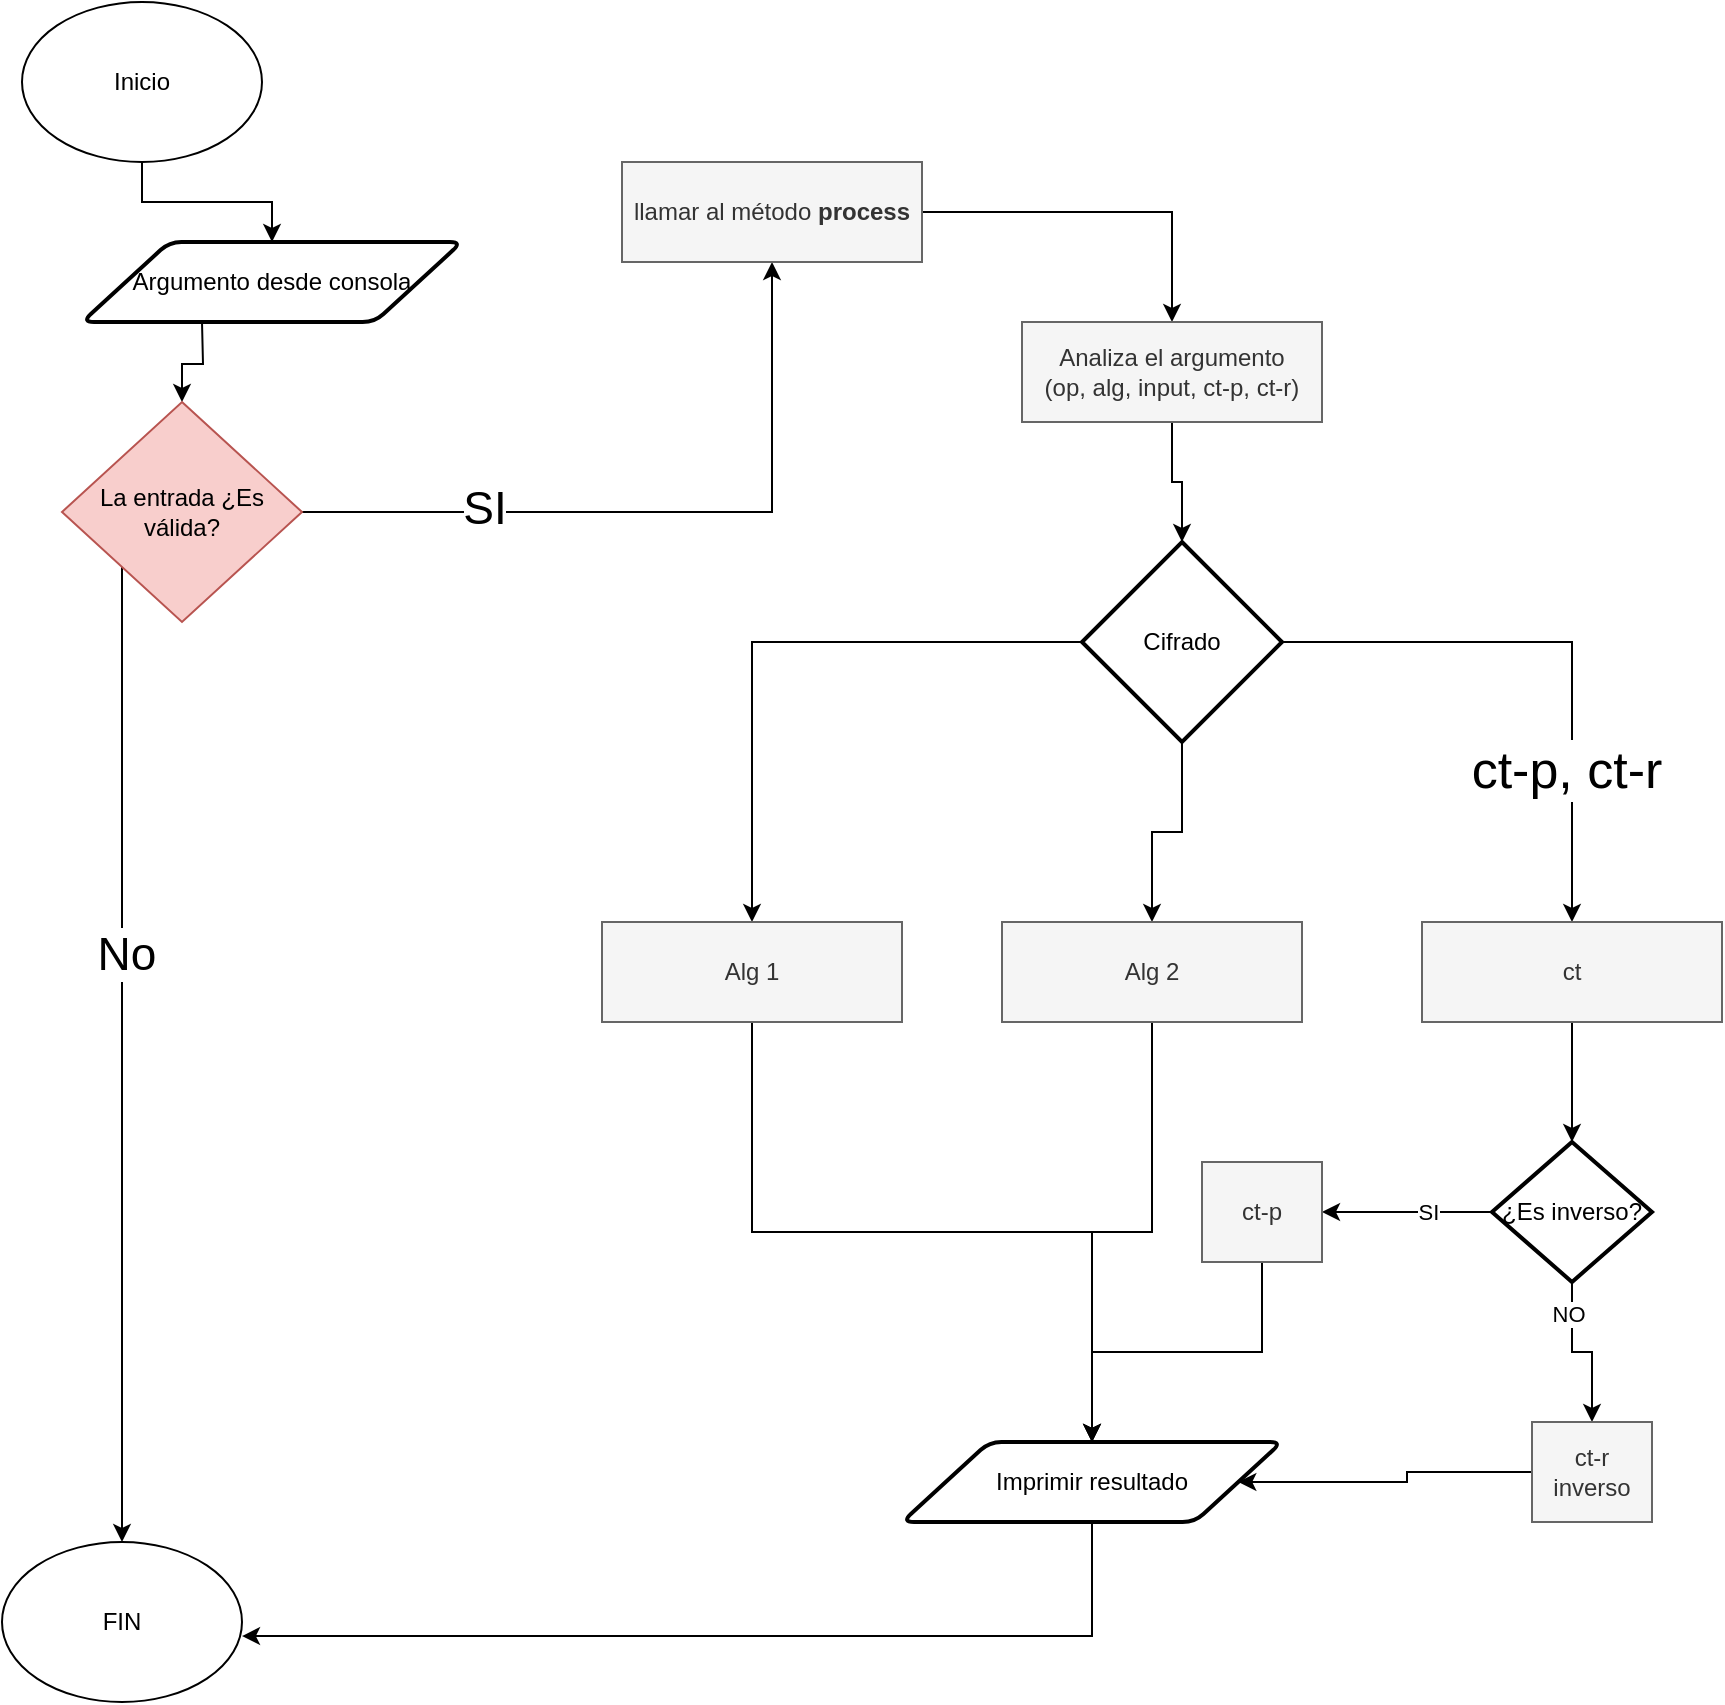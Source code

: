 <mxfile version="22.1.18" type="github">
  <diagram name="Page-1" id="a-ucHuZgeSw9zQjKeU6U">
    <mxGraphModel dx="1356" dy="804" grid="1" gridSize="10" guides="1" tooltips="1" connect="1" arrows="1" fold="1" page="1" pageScale="1" pageWidth="827" pageHeight="1169" math="0" shadow="0">
      <root>
        <mxCell id="0" />
        <mxCell id="1" parent="0" />
        <mxCell id="md-3dEjtHBPwpFRAlerB-7" style="edgeStyle=orthogonalEdgeStyle;rounded=0;orthogonalLoop=1;jettySize=auto;html=1;exitX=0.5;exitY=1;exitDx=0;exitDy=0;" edge="1" parent="1" target="md-3dEjtHBPwpFRAlerB-1">
          <mxGeometry relative="1" as="geometry">
            <mxPoint x="110" y="160" as="sourcePoint" />
          </mxGeometry>
        </mxCell>
        <mxCell id="md-3dEjtHBPwpFRAlerB-8" style="edgeStyle=orthogonalEdgeStyle;rounded=0;orthogonalLoop=1;jettySize=auto;html=1;exitX=0;exitY=1;exitDx=0;exitDy=0;" edge="1" parent="1" source="md-3dEjtHBPwpFRAlerB-1" target="md-3dEjtHBPwpFRAlerB-4">
          <mxGeometry relative="1" as="geometry" />
        </mxCell>
        <mxCell id="md-3dEjtHBPwpFRAlerB-27" value="&lt;font style=&quot;font-size: 23px;&quot;&gt;No&lt;/font&gt;" style="edgeLabel;html=1;align=center;verticalAlign=middle;resizable=0;points=[];" vertex="1" connectable="0" parent="md-3dEjtHBPwpFRAlerB-8">
          <mxGeometry x="-0.213" y="2" relative="1" as="geometry">
            <mxPoint y="1" as="offset" />
          </mxGeometry>
        </mxCell>
        <mxCell id="md-3dEjtHBPwpFRAlerB-9" style="edgeStyle=orthogonalEdgeStyle;rounded=0;orthogonalLoop=1;jettySize=auto;html=1;exitX=1;exitY=0.5;exitDx=0;exitDy=0;" edge="1" parent="1" source="md-3dEjtHBPwpFRAlerB-1" target="md-3dEjtHBPwpFRAlerB-2">
          <mxGeometry relative="1" as="geometry" />
        </mxCell>
        <mxCell id="md-3dEjtHBPwpFRAlerB-26" value="&lt;span style=&quot;font-size: 23px;&quot;&gt;SI&lt;/span&gt;" style="edgeLabel;html=1;align=center;verticalAlign=middle;resizable=0;points=[];" vertex="1" connectable="0" parent="md-3dEjtHBPwpFRAlerB-9">
          <mxGeometry x="-0.496" y="2" relative="1" as="geometry">
            <mxPoint as="offset" />
          </mxGeometry>
        </mxCell>
        <mxCell id="md-3dEjtHBPwpFRAlerB-1" value="La entrada ¿Es válida?" style="rhombus;whiteSpace=wrap;html=1;fillColor=#f8cecc;strokeColor=#b85450;" vertex="1" parent="1">
          <mxGeometry x="40" y="200" width="120" height="110" as="geometry" />
        </mxCell>
        <mxCell id="md-3dEjtHBPwpFRAlerB-28" style="edgeStyle=orthogonalEdgeStyle;rounded=0;orthogonalLoop=1;jettySize=auto;html=1;exitX=1;exitY=0.5;exitDx=0;exitDy=0;" edge="1" parent="1" source="md-3dEjtHBPwpFRAlerB-2" target="md-3dEjtHBPwpFRAlerB-17">
          <mxGeometry relative="1" as="geometry" />
        </mxCell>
        <mxCell id="md-3dEjtHBPwpFRAlerB-2" value="llamar al método &lt;b&gt;process&lt;/b&gt;" style="rounded=0;whiteSpace=wrap;html=1;fillColor=#f5f5f5;fontColor=#333333;strokeColor=#666666;" vertex="1" parent="1">
          <mxGeometry x="320" y="80" width="150" height="50" as="geometry" />
        </mxCell>
        <mxCell id="md-3dEjtHBPwpFRAlerB-4" value="FIN" style="ellipse;whiteSpace=wrap;html=1;" vertex="1" parent="1">
          <mxGeometry x="10" y="770" width="120" height="80" as="geometry" />
        </mxCell>
        <mxCell id="md-3dEjtHBPwpFRAlerB-6" style="edgeStyle=orthogonalEdgeStyle;rounded=0;orthogonalLoop=1;jettySize=auto;html=1;exitX=0.5;exitY=1;exitDx=0;exitDy=0;entryX=0.5;entryY=0;entryDx=0;entryDy=0;" edge="1" parent="1" source="md-3dEjtHBPwpFRAlerB-5" target="md-3dEjtHBPwpFRAlerB-10">
          <mxGeometry relative="1" as="geometry">
            <mxPoint x="110" y="110" as="targetPoint" />
          </mxGeometry>
        </mxCell>
        <mxCell id="md-3dEjtHBPwpFRAlerB-5" value="Inicio" style="ellipse;whiteSpace=wrap;html=1;" vertex="1" parent="1">
          <mxGeometry x="20" width="120" height="80" as="geometry" />
        </mxCell>
        <mxCell id="md-3dEjtHBPwpFRAlerB-10" value="Argumento desde consola" style="shape=parallelogram;html=1;strokeWidth=2;perimeter=parallelogramPerimeter;whiteSpace=wrap;rounded=1;arcSize=12;size=0.23;" vertex="1" parent="1">
          <mxGeometry x="50" y="120" width="190" height="40" as="geometry" />
        </mxCell>
        <mxCell id="md-3dEjtHBPwpFRAlerB-18" style="edgeStyle=orthogonalEdgeStyle;rounded=0;orthogonalLoop=1;jettySize=auto;html=1;exitX=0;exitY=0.5;exitDx=0;exitDy=0;exitPerimeter=0;entryX=0.5;entryY=0;entryDx=0;entryDy=0;" edge="1" parent="1" source="md-3dEjtHBPwpFRAlerB-12" target="md-3dEjtHBPwpFRAlerB-14">
          <mxGeometry relative="1" as="geometry" />
        </mxCell>
        <mxCell id="md-3dEjtHBPwpFRAlerB-19" style="edgeStyle=orthogonalEdgeStyle;rounded=0;orthogonalLoop=1;jettySize=auto;html=1;exitX=0.5;exitY=1;exitDx=0;exitDy=0;exitPerimeter=0;" edge="1" parent="1" source="md-3dEjtHBPwpFRAlerB-12" target="md-3dEjtHBPwpFRAlerB-13">
          <mxGeometry relative="1" as="geometry" />
        </mxCell>
        <mxCell id="md-3dEjtHBPwpFRAlerB-20" style="edgeStyle=orthogonalEdgeStyle;rounded=0;orthogonalLoop=1;jettySize=auto;html=1;exitX=1;exitY=0.5;exitDx=0;exitDy=0;exitPerimeter=0;entryX=0.5;entryY=0;entryDx=0;entryDy=0;" edge="1" parent="1" source="md-3dEjtHBPwpFRAlerB-12" target="md-3dEjtHBPwpFRAlerB-16">
          <mxGeometry relative="1" as="geometry" />
        </mxCell>
        <mxCell id="md-3dEjtHBPwpFRAlerB-30" value="&lt;font style=&quot;font-size: 26px;&quot;&gt;ct-p, ct-r&lt;/font&gt;" style="edgeLabel;html=1;align=center;verticalAlign=middle;resizable=0;points=[];" vertex="1" connectable="0" parent="md-3dEjtHBPwpFRAlerB-20">
          <mxGeometry x="0.467" y="-3" relative="1" as="geometry">
            <mxPoint as="offset" />
          </mxGeometry>
        </mxCell>
        <mxCell id="md-3dEjtHBPwpFRAlerB-12" value="Cifrado" style="strokeWidth=2;html=1;shape=mxgraph.flowchart.decision;whiteSpace=wrap;" vertex="1" parent="1">
          <mxGeometry x="550" y="270" width="100" height="100" as="geometry" />
        </mxCell>
        <mxCell id="md-3dEjtHBPwpFRAlerB-23" style="edgeStyle=orthogonalEdgeStyle;rounded=0;orthogonalLoop=1;jettySize=auto;html=1;exitX=0.5;exitY=1;exitDx=0;exitDy=0;" edge="1" parent="1" source="md-3dEjtHBPwpFRAlerB-13" target="md-3dEjtHBPwpFRAlerB-21">
          <mxGeometry relative="1" as="geometry" />
        </mxCell>
        <mxCell id="md-3dEjtHBPwpFRAlerB-13" value="Alg 2" style="rounded=0;whiteSpace=wrap;html=1;fillColor=#f5f5f5;fontColor=#333333;strokeColor=#666666;" vertex="1" parent="1">
          <mxGeometry x="510" y="460" width="150" height="50" as="geometry" />
        </mxCell>
        <mxCell id="md-3dEjtHBPwpFRAlerB-22" style="edgeStyle=orthogonalEdgeStyle;rounded=0;orthogonalLoop=1;jettySize=auto;html=1;exitX=0.5;exitY=1;exitDx=0;exitDy=0;" edge="1" parent="1" source="md-3dEjtHBPwpFRAlerB-14" target="md-3dEjtHBPwpFRAlerB-21">
          <mxGeometry relative="1" as="geometry" />
        </mxCell>
        <mxCell id="md-3dEjtHBPwpFRAlerB-14" value="Alg 1" style="rounded=0;whiteSpace=wrap;html=1;fillColor=#f5f5f5;fontColor=#333333;strokeColor=#666666;" vertex="1" parent="1">
          <mxGeometry x="310" y="460" width="150" height="50" as="geometry" />
        </mxCell>
        <mxCell id="md-3dEjtHBPwpFRAlerB-35" style="edgeStyle=orthogonalEdgeStyle;rounded=0;orthogonalLoop=1;jettySize=auto;html=1;exitX=0.5;exitY=1;exitDx=0;exitDy=0;" edge="1" parent="1" source="md-3dEjtHBPwpFRAlerB-16" target="md-3dEjtHBPwpFRAlerB-31">
          <mxGeometry relative="1" as="geometry" />
        </mxCell>
        <mxCell id="md-3dEjtHBPwpFRAlerB-16" value="ct" style="rounded=0;whiteSpace=wrap;html=1;fillColor=#f5f5f5;fontColor=#333333;strokeColor=#666666;" vertex="1" parent="1">
          <mxGeometry x="720" y="460" width="150" height="50" as="geometry" />
        </mxCell>
        <mxCell id="md-3dEjtHBPwpFRAlerB-29" style="edgeStyle=orthogonalEdgeStyle;rounded=0;orthogonalLoop=1;jettySize=auto;html=1;exitX=0.5;exitY=1;exitDx=0;exitDy=0;" edge="1" parent="1" source="md-3dEjtHBPwpFRAlerB-17" target="md-3dEjtHBPwpFRAlerB-12">
          <mxGeometry relative="1" as="geometry" />
        </mxCell>
        <mxCell id="md-3dEjtHBPwpFRAlerB-17" value="Analiza el argumento&lt;br&gt;(op, alg, input, ct-p, ct-r)" style="rounded=0;whiteSpace=wrap;html=1;fillColor=#f5f5f5;fontColor=#333333;strokeColor=#666666;" vertex="1" parent="1">
          <mxGeometry x="520" y="160" width="150" height="50" as="geometry" />
        </mxCell>
        <mxCell id="md-3dEjtHBPwpFRAlerB-21" value="Imprimir resultado" style="shape=parallelogram;html=1;strokeWidth=2;perimeter=parallelogramPerimeter;whiteSpace=wrap;rounded=1;arcSize=12;size=0.23;" vertex="1" parent="1">
          <mxGeometry x="460" y="720" width="190" height="40" as="geometry" />
        </mxCell>
        <mxCell id="md-3dEjtHBPwpFRAlerB-25" style="edgeStyle=orthogonalEdgeStyle;rounded=0;orthogonalLoop=1;jettySize=auto;html=1;exitX=0.5;exitY=1;exitDx=0;exitDy=0;entryX=1;entryY=0.588;entryDx=0;entryDy=0;entryPerimeter=0;" edge="1" parent="1" source="md-3dEjtHBPwpFRAlerB-21" target="md-3dEjtHBPwpFRAlerB-4">
          <mxGeometry relative="1" as="geometry" />
        </mxCell>
        <mxCell id="md-3dEjtHBPwpFRAlerB-36" style="edgeStyle=orthogonalEdgeStyle;rounded=0;orthogonalLoop=1;jettySize=auto;html=1;entryX=1;entryY=0.5;entryDx=0;entryDy=0;" edge="1" parent="1" source="md-3dEjtHBPwpFRAlerB-31" target="md-3dEjtHBPwpFRAlerB-34">
          <mxGeometry relative="1" as="geometry" />
        </mxCell>
        <mxCell id="md-3dEjtHBPwpFRAlerB-40" value="SI" style="edgeLabel;html=1;align=center;verticalAlign=middle;resizable=0;points=[];" vertex="1" connectable="0" parent="md-3dEjtHBPwpFRAlerB-36">
          <mxGeometry x="-0.247" relative="1" as="geometry">
            <mxPoint as="offset" />
          </mxGeometry>
        </mxCell>
        <mxCell id="md-3dEjtHBPwpFRAlerB-37" style="edgeStyle=orthogonalEdgeStyle;rounded=0;orthogonalLoop=1;jettySize=auto;html=1;exitX=0.5;exitY=1;exitDx=0;exitDy=0;exitPerimeter=0;" edge="1" parent="1" source="md-3dEjtHBPwpFRAlerB-31" target="md-3dEjtHBPwpFRAlerB-33">
          <mxGeometry relative="1" as="geometry" />
        </mxCell>
        <mxCell id="md-3dEjtHBPwpFRAlerB-41" value="NO" style="edgeLabel;html=1;align=center;verticalAlign=middle;resizable=0;points=[];" vertex="1" connectable="0" parent="md-3dEjtHBPwpFRAlerB-37">
          <mxGeometry x="-0.6" y="-2" relative="1" as="geometry">
            <mxPoint as="offset" />
          </mxGeometry>
        </mxCell>
        <mxCell id="md-3dEjtHBPwpFRAlerB-31" value="¿Es inverso?" style="strokeWidth=2;html=1;shape=mxgraph.flowchart.decision;whiteSpace=wrap;" vertex="1" parent="1">
          <mxGeometry x="755" y="570" width="80" height="70" as="geometry" />
        </mxCell>
        <mxCell id="md-3dEjtHBPwpFRAlerB-39" style="edgeStyle=orthogonalEdgeStyle;rounded=0;orthogonalLoop=1;jettySize=auto;html=1;exitX=0;exitY=0.5;exitDx=0;exitDy=0;" edge="1" parent="1" source="md-3dEjtHBPwpFRAlerB-33" target="md-3dEjtHBPwpFRAlerB-21">
          <mxGeometry relative="1" as="geometry" />
        </mxCell>
        <mxCell id="md-3dEjtHBPwpFRAlerB-33" value="ct-r&lt;br&gt;inverso" style="rounded=0;whiteSpace=wrap;html=1;fillColor=#f5f5f5;fontColor=#333333;strokeColor=#666666;" vertex="1" parent="1">
          <mxGeometry x="775" y="710" width="60" height="50" as="geometry" />
        </mxCell>
        <mxCell id="md-3dEjtHBPwpFRAlerB-38" style="edgeStyle=orthogonalEdgeStyle;rounded=0;orthogonalLoop=1;jettySize=auto;html=1;exitX=0.5;exitY=1;exitDx=0;exitDy=0;" edge="1" parent="1" source="md-3dEjtHBPwpFRAlerB-34" target="md-3dEjtHBPwpFRAlerB-21">
          <mxGeometry relative="1" as="geometry" />
        </mxCell>
        <mxCell id="md-3dEjtHBPwpFRAlerB-34" value="ct-p" style="rounded=0;whiteSpace=wrap;html=1;fillColor=#f5f5f5;fontColor=#333333;strokeColor=#666666;" vertex="1" parent="1">
          <mxGeometry x="610" y="580" width="60" height="50" as="geometry" />
        </mxCell>
      </root>
    </mxGraphModel>
  </diagram>
</mxfile>
